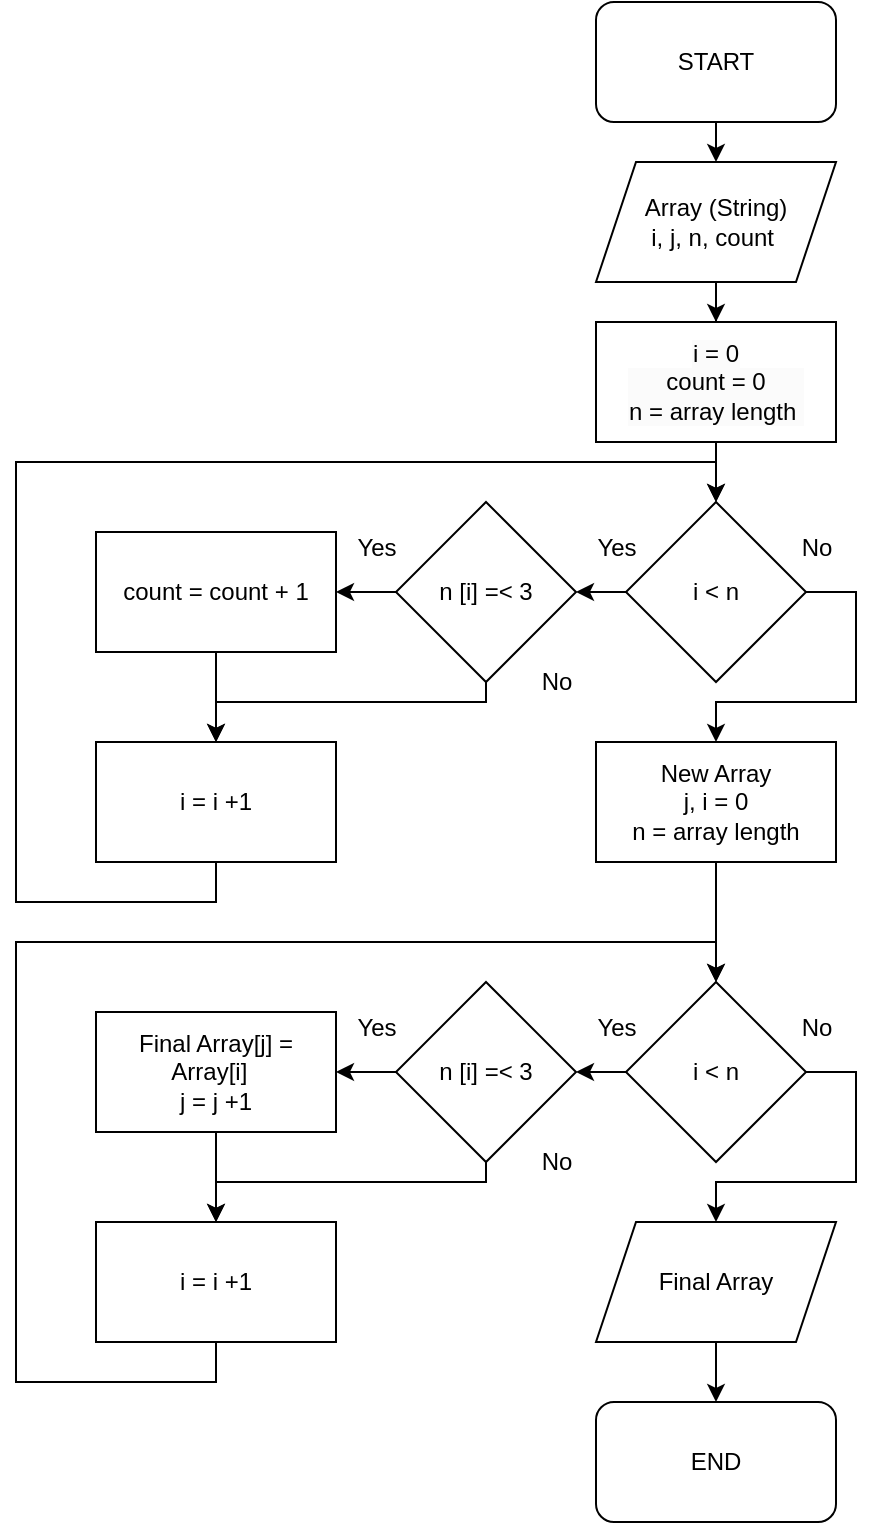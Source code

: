 <mxfile version="24.2.5" type="device">
  <diagram name="Страница — 1" id="PlCbI_eJ5hkY362tXKL7">
    <mxGraphModel dx="1434" dy="780" grid="1" gridSize="10" guides="1" tooltips="1" connect="1" arrows="1" fold="1" page="1" pageScale="1" pageWidth="827" pageHeight="1169" math="0" shadow="0">
      <root>
        <mxCell id="0" />
        <mxCell id="1" parent="0" />
        <mxCell id="c6AxVUFBgOoRWijh_fxd-5" style="edgeStyle=orthogonalEdgeStyle;rounded=0;orthogonalLoop=1;jettySize=auto;html=1;exitX=0.5;exitY=1;exitDx=0;exitDy=0;entryX=0.5;entryY=0;entryDx=0;entryDy=0;" edge="1" parent="1" source="c6AxVUFBgOoRWijh_fxd-1" target="c6AxVUFBgOoRWijh_fxd-3">
          <mxGeometry relative="1" as="geometry" />
        </mxCell>
        <mxCell id="c6AxVUFBgOoRWijh_fxd-1" value="START" style="rounded=1;whiteSpace=wrap;html=1;" vertex="1" parent="1">
          <mxGeometry x="380" y="10" width="120" height="60" as="geometry" />
        </mxCell>
        <mxCell id="c6AxVUFBgOoRWijh_fxd-2" value="END" style="rounded=1;whiteSpace=wrap;html=1;" vertex="1" parent="1">
          <mxGeometry x="380" y="710" width="120" height="60" as="geometry" />
        </mxCell>
        <mxCell id="c6AxVUFBgOoRWijh_fxd-9" value="" style="edgeStyle=orthogonalEdgeStyle;rounded=0;orthogonalLoop=1;jettySize=auto;html=1;" edge="1" parent="1" source="c6AxVUFBgOoRWijh_fxd-3" target="c6AxVUFBgOoRWijh_fxd-8">
          <mxGeometry relative="1" as="geometry" />
        </mxCell>
        <mxCell id="c6AxVUFBgOoRWijh_fxd-3" value="Array (String)&lt;div&gt;i, j, n, count&amp;nbsp;&lt;/div&gt;" style="shape=parallelogram;perimeter=parallelogramPerimeter;whiteSpace=wrap;html=1;fixedSize=1;" vertex="1" parent="1">
          <mxGeometry x="380" y="90" width="120" height="60" as="geometry" />
        </mxCell>
        <mxCell id="c6AxVUFBgOoRWijh_fxd-12" value="" style="edgeStyle=orthogonalEdgeStyle;rounded=0;orthogonalLoop=1;jettySize=auto;html=1;" edge="1" parent="1" source="c6AxVUFBgOoRWijh_fxd-6" target="c6AxVUFBgOoRWijh_fxd-11">
          <mxGeometry relative="1" as="geometry" />
        </mxCell>
        <mxCell id="c6AxVUFBgOoRWijh_fxd-30" style="edgeStyle=orthogonalEdgeStyle;rounded=0;orthogonalLoop=1;jettySize=auto;html=1;exitX=1;exitY=0.5;exitDx=0;exitDy=0;entryX=0.5;entryY=0;entryDx=0;entryDy=0;" edge="1" parent="1" source="c6AxVUFBgOoRWijh_fxd-6" target="c6AxVUFBgOoRWijh_fxd-13">
          <mxGeometry relative="1" as="geometry">
            <Array as="points">
              <mxPoint x="510" y="305" />
              <mxPoint x="510" y="360" />
              <mxPoint x="440" y="360" />
            </Array>
          </mxGeometry>
        </mxCell>
        <mxCell id="c6AxVUFBgOoRWijh_fxd-6" value="i &amp;lt; n" style="rhombus;whiteSpace=wrap;html=1;" vertex="1" parent="1">
          <mxGeometry x="395" y="260" width="90" height="90" as="geometry" />
        </mxCell>
        <mxCell id="c6AxVUFBgOoRWijh_fxd-10" value="" style="edgeStyle=orthogonalEdgeStyle;rounded=0;orthogonalLoop=1;jettySize=auto;html=1;" edge="1" parent="1" source="c6AxVUFBgOoRWijh_fxd-8" target="c6AxVUFBgOoRWijh_fxd-6">
          <mxGeometry relative="1" as="geometry" />
        </mxCell>
        <mxCell id="c6AxVUFBgOoRWijh_fxd-8" value="&lt;span style=&quot;color: rgb(0, 0, 0); font-family: Helvetica; font-size: 12px; font-style: normal; font-variant-ligatures: normal; font-variant-caps: normal; font-weight: 400; letter-spacing: normal; orphans: 2; text-align: center; text-indent: 0px; text-transform: none; widows: 2; word-spacing: 0px; -webkit-text-stroke-width: 0px; white-space: normal; background-color: rgb(251, 251, 251); text-decoration-thickness: initial; text-decoration-style: initial; text-decoration-color: initial; display: inline !important; float: none;&quot;&gt;i = 0&lt;/span&gt;&lt;div style=&quot;forced-color-adjust: none; color: rgb(0, 0, 0); font-family: Helvetica; font-size: 12px; font-style: normal; font-variant-ligatures: normal; font-variant-caps: normal; font-weight: 400; letter-spacing: normal; orphans: 2; text-align: center; text-indent: 0px; text-transform: none; widows: 2; word-spacing: 0px; -webkit-text-stroke-width: 0px; white-space: normal; background-color: rgb(251, 251, 251); text-decoration-thickness: initial; text-decoration-style: initial; text-decoration-color: initial;&quot;&gt;count = 0&lt;/div&gt;&lt;div style=&quot;forced-color-adjust: none; color: rgb(0, 0, 0); font-family: Helvetica; font-size: 12px; font-style: normal; font-variant-ligatures: normal; font-variant-caps: normal; font-weight: 400; letter-spacing: normal; orphans: 2; text-align: center; text-indent: 0px; text-transform: none; widows: 2; word-spacing: 0px; -webkit-text-stroke-width: 0px; white-space: normal; background-color: rgb(251, 251, 251); text-decoration-thickness: initial; text-decoration-style: initial; text-decoration-color: initial;&quot;&gt;n = array length&amp;nbsp;&lt;/div&gt;" style="rounded=0;whiteSpace=wrap;html=1;" vertex="1" parent="1">
          <mxGeometry x="380" y="170" width="120" height="60" as="geometry" />
        </mxCell>
        <mxCell id="c6AxVUFBgOoRWijh_fxd-20" value="" style="edgeStyle=orthogonalEdgeStyle;rounded=0;orthogonalLoop=1;jettySize=auto;html=1;" edge="1" parent="1" source="c6AxVUFBgOoRWijh_fxd-11" target="c6AxVUFBgOoRWijh_fxd-19">
          <mxGeometry relative="1" as="geometry" />
        </mxCell>
        <mxCell id="c6AxVUFBgOoRWijh_fxd-26" style="edgeStyle=orthogonalEdgeStyle;rounded=0;orthogonalLoop=1;jettySize=auto;html=1;exitX=0.5;exitY=1;exitDx=0;exitDy=0;entryX=0.5;entryY=0;entryDx=0;entryDy=0;" edge="1" parent="1" source="c6AxVUFBgOoRWijh_fxd-11" target="c6AxVUFBgOoRWijh_fxd-17">
          <mxGeometry relative="1" as="geometry">
            <Array as="points">
              <mxPoint x="325" y="360" />
              <mxPoint x="190" y="360" />
            </Array>
          </mxGeometry>
        </mxCell>
        <mxCell id="c6AxVUFBgOoRWijh_fxd-11" value="n [i] =&amp;lt; 3" style="rhombus;whiteSpace=wrap;html=1;" vertex="1" parent="1">
          <mxGeometry x="280" y="260" width="90" height="90" as="geometry" />
        </mxCell>
        <mxCell id="c6AxVUFBgOoRWijh_fxd-36" style="edgeStyle=orthogonalEdgeStyle;rounded=0;orthogonalLoop=1;jettySize=auto;html=1;exitX=0.5;exitY=1;exitDx=0;exitDy=0;entryX=0.5;entryY=0;entryDx=0;entryDy=0;" edge="1" parent="1" source="c6AxVUFBgOoRWijh_fxd-13" target="c6AxVUFBgOoRWijh_fxd-33">
          <mxGeometry relative="1" as="geometry" />
        </mxCell>
        <mxCell id="c6AxVUFBgOoRWijh_fxd-13" value="New Array&lt;div&gt;j, i = 0&lt;/div&gt;&lt;div&gt;n = array length&lt;/div&gt;" style="rounded=0;whiteSpace=wrap;html=1;" vertex="1" parent="1">
          <mxGeometry x="380" y="380" width="120" height="60" as="geometry" />
        </mxCell>
        <mxCell id="c6AxVUFBgOoRWijh_fxd-15" value="No" style="text;html=1;align=center;verticalAlign=middle;resizable=0;points=[];autosize=1;strokeColor=none;fillColor=none;" vertex="1" parent="1">
          <mxGeometry x="470" y="268" width="40" height="30" as="geometry" />
        </mxCell>
        <mxCell id="c6AxVUFBgOoRWijh_fxd-16" value="Yes" style="text;html=1;align=center;verticalAlign=middle;resizable=0;points=[];autosize=1;strokeColor=none;fillColor=none;" vertex="1" parent="1">
          <mxGeometry x="370" y="268" width="40" height="30" as="geometry" />
        </mxCell>
        <mxCell id="c6AxVUFBgOoRWijh_fxd-29" style="edgeStyle=orthogonalEdgeStyle;rounded=0;orthogonalLoop=1;jettySize=auto;html=1;exitX=0.5;exitY=1;exitDx=0;exitDy=0;entryX=0.5;entryY=0;entryDx=0;entryDy=0;" edge="1" parent="1" source="c6AxVUFBgOoRWijh_fxd-17" target="c6AxVUFBgOoRWijh_fxd-6">
          <mxGeometry relative="1" as="geometry">
            <Array as="points">
              <mxPoint x="190" y="460" />
              <mxPoint x="90" y="460" />
              <mxPoint x="90" y="240" />
              <mxPoint x="440" y="240" />
            </Array>
          </mxGeometry>
        </mxCell>
        <mxCell id="c6AxVUFBgOoRWijh_fxd-17" value="i = i +1" style="rounded=0;whiteSpace=wrap;html=1;" vertex="1" parent="1">
          <mxGeometry x="130" y="380" width="120" height="60" as="geometry" />
        </mxCell>
        <mxCell id="c6AxVUFBgOoRWijh_fxd-23" value="" style="edgeStyle=orthogonalEdgeStyle;rounded=0;orthogonalLoop=1;jettySize=auto;html=1;" edge="1" parent="1" source="c6AxVUFBgOoRWijh_fxd-19" target="c6AxVUFBgOoRWijh_fxd-17">
          <mxGeometry relative="1" as="geometry" />
        </mxCell>
        <mxCell id="c6AxVUFBgOoRWijh_fxd-19" value="count = count + 1" style="rounded=0;whiteSpace=wrap;html=1;" vertex="1" parent="1">
          <mxGeometry x="130" y="275" width="120" height="60" as="geometry" />
        </mxCell>
        <mxCell id="c6AxVUFBgOoRWijh_fxd-21" value="Yes" style="text;html=1;align=center;verticalAlign=middle;resizable=0;points=[];autosize=1;strokeColor=none;fillColor=none;" vertex="1" parent="1">
          <mxGeometry x="250" y="268" width="40" height="30" as="geometry" />
        </mxCell>
        <mxCell id="c6AxVUFBgOoRWijh_fxd-22" value="No" style="text;html=1;align=center;verticalAlign=middle;resizable=0;points=[];autosize=1;strokeColor=none;fillColor=none;" vertex="1" parent="1">
          <mxGeometry x="340" y="335" width="40" height="30" as="geometry" />
        </mxCell>
        <mxCell id="c6AxVUFBgOoRWijh_fxd-32" value="" style="edgeStyle=orthogonalEdgeStyle;rounded=0;orthogonalLoop=1;jettySize=auto;html=1;" edge="1" parent="1" source="c6AxVUFBgOoRWijh_fxd-33">
          <mxGeometry relative="1" as="geometry">
            <mxPoint x="370" y="545" as="targetPoint" />
          </mxGeometry>
        </mxCell>
        <mxCell id="c6AxVUFBgOoRWijh_fxd-39" style="edgeStyle=orthogonalEdgeStyle;rounded=0;orthogonalLoop=1;jettySize=auto;html=1;exitX=1;exitY=0.5;exitDx=0;exitDy=0;entryX=0.5;entryY=0;entryDx=0;entryDy=0;" edge="1" parent="1" source="c6AxVUFBgOoRWijh_fxd-33" target="c6AxVUFBgOoRWijh_fxd-37">
          <mxGeometry relative="1" as="geometry">
            <Array as="points">
              <mxPoint x="510" y="545" />
              <mxPoint x="510" y="600" />
              <mxPoint x="440" y="600" />
            </Array>
          </mxGeometry>
        </mxCell>
        <mxCell id="c6AxVUFBgOoRWijh_fxd-33" value="i &amp;lt; n" style="rhombus;whiteSpace=wrap;html=1;" vertex="1" parent="1">
          <mxGeometry x="395" y="500" width="90" height="90" as="geometry" />
        </mxCell>
        <mxCell id="c6AxVUFBgOoRWijh_fxd-34" value="No" style="text;html=1;align=center;verticalAlign=middle;resizable=0;points=[];autosize=1;strokeColor=none;fillColor=none;" vertex="1" parent="1">
          <mxGeometry x="470" y="508" width="40" height="30" as="geometry" />
        </mxCell>
        <mxCell id="c6AxVUFBgOoRWijh_fxd-35" value="Yes" style="text;html=1;align=center;verticalAlign=middle;resizable=0;points=[];autosize=1;strokeColor=none;fillColor=none;" vertex="1" parent="1">
          <mxGeometry x="370" y="508" width="40" height="30" as="geometry" />
        </mxCell>
        <mxCell id="c6AxVUFBgOoRWijh_fxd-38" value="" style="edgeStyle=orthogonalEdgeStyle;rounded=0;orthogonalLoop=1;jettySize=auto;html=1;" edge="1" parent="1" source="c6AxVUFBgOoRWijh_fxd-37" target="c6AxVUFBgOoRWijh_fxd-2">
          <mxGeometry relative="1" as="geometry" />
        </mxCell>
        <mxCell id="c6AxVUFBgOoRWijh_fxd-37" value="Final Array" style="shape=parallelogram;perimeter=parallelogramPerimeter;whiteSpace=wrap;html=1;fixedSize=1;" vertex="1" parent="1">
          <mxGeometry x="380" y="620" width="120" height="60" as="geometry" />
        </mxCell>
        <mxCell id="c6AxVUFBgOoRWijh_fxd-42" value="" style="edgeStyle=orthogonalEdgeStyle;rounded=0;orthogonalLoop=1;jettySize=auto;html=1;" edge="1" parent="1" source="c6AxVUFBgOoRWijh_fxd-43">
          <mxGeometry relative="1" as="geometry">
            <mxPoint x="250" y="545" as="targetPoint" />
          </mxGeometry>
        </mxCell>
        <mxCell id="c6AxVUFBgOoRWijh_fxd-43" value="n [i] =&amp;lt; 3" style="rhombus;whiteSpace=wrap;html=1;" vertex="1" parent="1">
          <mxGeometry x="280" y="500" width="90" height="90" as="geometry" />
        </mxCell>
        <mxCell id="c6AxVUFBgOoRWijh_fxd-44" value="Yes" style="text;html=1;align=center;verticalAlign=middle;resizable=0;points=[];autosize=1;strokeColor=none;fillColor=none;" vertex="1" parent="1">
          <mxGeometry x="250" y="508" width="40" height="30" as="geometry" />
        </mxCell>
        <mxCell id="c6AxVUFBgOoRWijh_fxd-45" value="No" style="text;html=1;align=center;verticalAlign=middle;resizable=0;points=[];autosize=1;strokeColor=none;fillColor=none;" vertex="1" parent="1">
          <mxGeometry x="340" y="575" width="40" height="30" as="geometry" />
        </mxCell>
        <mxCell id="c6AxVUFBgOoRWijh_fxd-48" style="edgeStyle=orthogonalEdgeStyle;rounded=0;orthogonalLoop=1;jettySize=auto;html=1;exitX=0.5;exitY=1;exitDx=0;exitDy=0;entryX=0.5;entryY=0;entryDx=0;entryDy=0;" edge="1" parent="1" source="c6AxVUFBgOoRWijh_fxd-46" target="c6AxVUFBgOoRWijh_fxd-47">
          <mxGeometry relative="1" as="geometry" />
        </mxCell>
        <mxCell id="c6AxVUFBgOoRWijh_fxd-46" value="Final Array[j] = Array[i]&amp;nbsp;&amp;nbsp;&lt;div&gt;j = j +1&lt;/div&gt;" style="rounded=0;whiteSpace=wrap;html=1;" vertex="1" parent="1">
          <mxGeometry x="130" y="515" width="120" height="60" as="geometry" />
        </mxCell>
        <mxCell id="c6AxVUFBgOoRWijh_fxd-47" value="i = i +1" style="rounded=0;whiteSpace=wrap;html=1;" vertex="1" parent="1">
          <mxGeometry x="130" y="620" width="120" height="60" as="geometry" />
        </mxCell>
        <mxCell id="c6AxVUFBgOoRWijh_fxd-49" style="edgeStyle=orthogonalEdgeStyle;rounded=0;orthogonalLoop=1;jettySize=auto;html=1;exitX=0.5;exitY=1;exitDx=0;exitDy=0;entryX=0.5;entryY=0;entryDx=0;entryDy=0;" edge="1" parent="1">
          <mxGeometry relative="1" as="geometry">
            <mxPoint x="190" y="680" as="sourcePoint" />
            <mxPoint x="440" y="500" as="targetPoint" />
            <Array as="points">
              <mxPoint x="190" y="700" />
              <mxPoint x="90" y="700" />
              <mxPoint x="90" y="480" />
              <mxPoint x="440" y="480" />
            </Array>
          </mxGeometry>
        </mxCell>
        <mxCell id="c6AxVUFBgOoRWijh_fxd-50" style="edgeStyle=orthogonalEdgeStyle;rounded=0;orthogonalLoop=1;jettySize=auto;html=1;exitX=0.5;exitY=1;exitDx=0;exitDy=0;entryX=0.5;entryY=0;entryDx=0;entryDy=0;" edge="1" parent="1">
          <mxGeometry relative="1" as="geometry">
            <mxPoint x="325" y="590" as="sourcePoint" />
            <mxPoint x="190" y="620" as="targetPoint" />
            <Array as="points">
              <mxPoint x="325" y="600" />
              <mxPoint x="190" y="600" />
            </Array>
          </mxGeometry>
        </mxCell>
      </root>
    </mxGraphModel>
  </diagram>
</mxfile>
